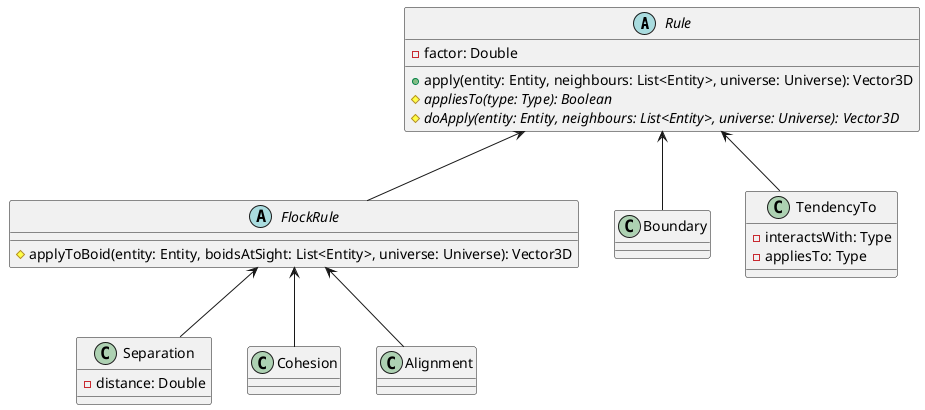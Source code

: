 @startuml

abstract class Rule {
    - factor: Double
    + apply(entity: Entity, neighbours: List<Entity>, universe: Universe): Vector3D
    # {abstract} appliesTo(type: Type): Boolean
    # {abstract} doApply(entity: Entity, neighbours: List<Entity>, universe: Universe): Vector3D
}

abstract class FlockRule {
    # applyToBoid(entity: Entity, boidsAtSight: List<Entity>, universe: Universe): Vector3D
}

class Separation {
    - distance: Double
}

class Cohesion

class Boundary

class Alignment

class TendencyTo {
    - interactsWith: Type
    - appliesTo: Type
}

FlockRule -up-> Rule
TendencyTo -up-> Rule
Boundary -up-> Rule
Cohesion -up-> FlockRule
Separation -up-> FlockRule
Alignment -up-> FlockRule

@enduml
